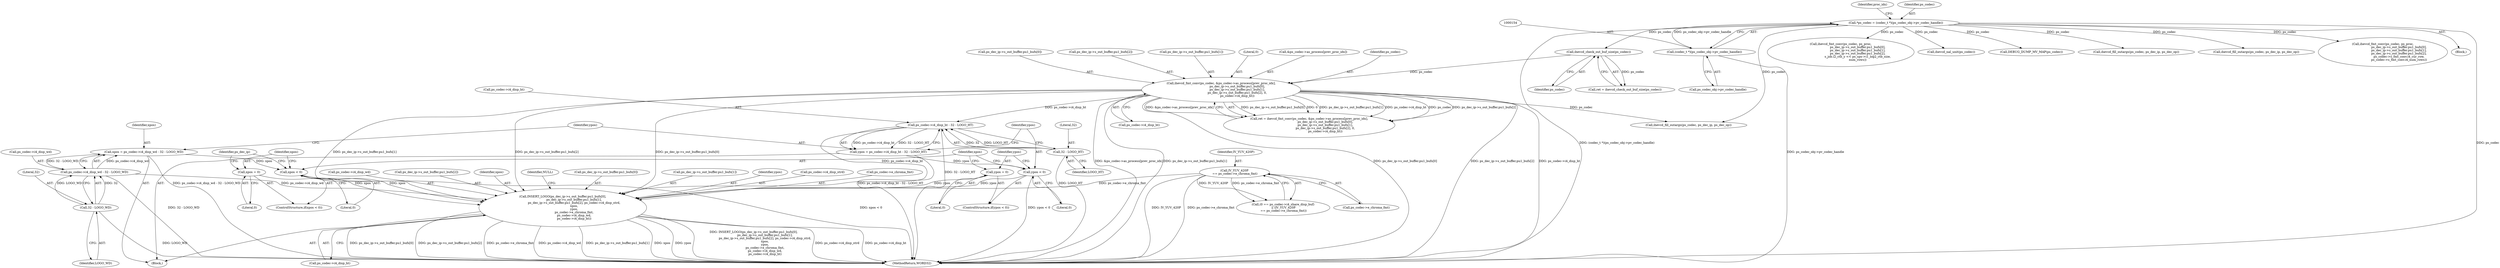 digraph "0_Android_87fb7909c49e6a4510ba86ace1ffc83459c7e1b9@array" {
"1000645" [label="(Call,INSERT_LOGO(ps_dec_ip->s_out_buffer.pu1_bufs[0],\n                        ps_dec_ip->s_out_buffer.pu1_bufs[1],\n                        ps_dec_ip->s_out_buffer.pu1_bufs[2], ps_codec->i4_disp_strd,\n                        xpos,\n                        ypos,\n                        ps_codec->e_chroma_fmt,\n                        ps_codec->i4_disp_wd,\n                        ps_codec->i4_disp_ht))"];
"1000557" [label="(Call,ihevcd_fmt_conv(ps_codec, &ps_codec->as_process[prev_proc_idx],\n                                  ps_dec_ip->s_out_buffer.pu1_bufs[0],\n                                  ps_dec_ip->s_out_buffer.pu1_bufs[1],\n                                  ps_dec_ip->s_out_buffer.pu1_bufs[2], 0,\n                                  ps_codec->i4_disp_ht))"];
"1000546" [label="(Call,ihevcd_check_out_buf_size(ps_codec))"];
"1000151" [label="(Call,*ps_codec = (codec_t *)(ps_codec_obj->pv_codec_handle))"];
"1000153" [label="(Call,(codec_t *)(ps_codec_obj->pv_codec_handle))"];
"1000642" [label="(Call,xpos = 0)"];
"1000639" [label="(Call,xpos < 0)"];
"1000612" [label="(Call,xpos = ps_codec->i4_disp_wd - 32 - LOGO_WD)"];
"1000614" [label="(Call,ps_codec->i4_disp_wd - 32 - LOGO_WD)"];
"1000618" [label="(Call,32 - LOGO_WD)"];
"1000632" [label="(Call,ypos < 0)"];
"1000622" [label="(Call,ypos = ps_codec->i4_disp_ht - 32 - LOGO_HT)"];
"1000624" [label="(Call,ps_codec->i4_disp_ht - 32 - LOGO_HT)"];
"1000628" [label="(Call,32 - LOGO_HT)"];
"1000635" [label="(Call,ypos = 0)"];
"1000519" [label="(Call,IV_YUV_420P\n == ps_codec->e_chroma_fmt)"];
"1000642" [label="(Call,xpos = 0)"];
"1000675" [label="(Call,ps_codec->i4_disp_wd)"];
"1000572" [label="(Call,ps_dec_ip->s_out_buffer.pu1_bufs[1])"];
"1000633" [label="(Identifier,ypos)"];
"1000660" [label="(Call,ps_dec_ip->s_out_buffer.pu1_bufs[2])"];
"1000586" [label="(Literal,0)"];
"1000520" [label="(Identifier,IV_YUV_420P)"];
"1000670" [label="(Identifier,xpos)"];
"1000631" [label="(ControlStructure,if(ypos < 0))"];
"1000519" [label="(Call,IV_YUV_420P\n == ps_codec->e_chroma_fmt)"];
"1000559" [label="(Call,&ps_codec->as_process[prev_proc_idx])"];
"1000683" [label="(Identifier,NULL)"];
"1000636" [label="(Identifier,ypos)"];
"1000634" [label="(Literal,0)"];
"1000646" [label="(Call,ps_dec_ip->s_out_buffer.pu1_bufs[0])"];
"1000546" [label="(Call,ihevcd_check_out_buf_size(ps_codec))"];
"1001542" [label="(Call,ihevcd_fmt_conv(ps_codec, ps_proc,\n                                    ps_dec_ip->s_out_buffer.pu1_bufs[0],\n                                    ps_dec_ip->s_out_buffer.pu1_bufs[1],\n                                    ps_dec_ip->s_out_buffer.pu1_bufs[2],\n                                    s_job.i2_ctb_y << ps_sps->i1_log2_ctb_size,\n                                    num_rows))"];
"1000619" [label="(Literal,32)"];
"1000162" [label="(Identifier,proc_idx)"];
"1000613" [label="(Identifier,xpos)"];
"1000630" [label="(Identifier,LOGO_HT)"];
"1000558" [label="(Identifier,ps_codec)"];
"1000615" [label="(Call,ps_codec->i4_disp_wd)"];
"1000639" [label="(Call,xpos < 0)"];
"1000544" [label="(Call,ret = ihevcd_check_out_buf_size(ps_codec))"];
"1000629" [label="(Literal,32)"];
"1000622" [label="(Call,ypos = ps_codec->i4_disp_ht - 32 - LOGO_HT)"];
"1000637" [label="(Literal,0)"];
"1000618" [label="(Call,32 - LOGO_WD)"];
"1000653" [label="(Call,ps_dec_ip->s_out_buffer.pu1_bufs[1])"];
"1001918" [label="(MethodReturn,WORD32)"];
"1000678" [label="(Call,ps_codec->i4_disp_ht)"];
"1000986" [label="(Call,ihevcd_nal_unit(ps_codec))"];
"1000565" [label="(Call,ps_dec_ip->s_out_buffer.pu1_bufs[0])"];
"1000155" [label="(Call,ps_codec_obj->pv_codec_handle)"];
"1000620" [label="(Identifier,LOGO_WD)"];
"1000153" [label="(Call,(codec_t *)(ps_codec_obj->pv_codec_handle))"];
"1000645" [label="(Call,INSERT_LOGO(ps_dec_ip->s_out_buffer.pu1_bufs[0],\n                        ps_dec_ip->s_out_buffer.pu1_bufs[1],\n                        ps_dec_ip->s_out_buffer.pu1_bufs[2], ps_codec->i4_disp_strd,\n                        xpos,\n                        ypos,\n                        ps_codec->e_chroma_fmt,\n                        ps_codec->i4_disp_wd,\n                        ps_codec->i4_disp_ht))"];
"1001694" [label="(Call,DEBUG_DUMP_MV_MAP(ps_codec))"];
"1000521" [label="(Call,ps_codec->e_chroma_fmt)"];
"1000638" [label="(ControlStructure,if(xpos < 0))"];
"1000641" [label="(Literal,0)"];
"1000587" [label="(Call,ps_codec->i4_disp_ht)"];
"1000579" [label="(Call,ps_dec_ip->s_out_buffer.pu1_bufs[2])"];
"1000632" [label="(Call,ypos < 0)"];
"1000555" [label="(Call,ret = ihevcd_fmt_conv(ps_codec, &ps_codec->as_process[prev_proc_idx],\n                                  ps_dec_ip->s_out_buffer.pu1_bufs[0],\n                                  ps_dec_ip->s_out_buffer.pu1_bufs[1],\n                                  ps_dec_ip->s_out_buffer.pu1_bufs[2], 0,\n                                  ps_codec->i4_disp_ht))"];
"1000612" [label="(Call,xpos = ps_codec->i4_disp_wd - 32 - LOGO_WD)"];
"1000671" [label="(Identifier,ypos)"];
"1001243" [label="(Call,ihevcd_fill_outargs(ps_codec, ps_dec_ip, ps_dec_op))"];
"1000547" [label="(Identifier,ps_codec)"];
"1001835" [label="(Call,ihevcd_fill_outargs(ps_codec, ps_dec_ip, ps_dec_op))"];
"1001649" [label="(Call,ihevcd_fmt_conv(ps_codec, ps_proc,\n                                  ps_dec_ip->s_out_buffer.pu1_bufs[0],\n                                  ps_dec_ip->s_out_buffer.pu1_bufs[1],\n                                  ps_dec_ip->s_out_buffer.pu1_bufs[2],\n                                  ps_codec->s_fmt_conv.i4_cur_row,\n                                  ps_codec->s_fmt_conv.i4_num_rows))"];
"1000152" [label="(Identifier,ps_codec)"];
"1000628" [label="(Call,32 - LOGO_HT)"];
"1000640" [label="(Identifier,xpos)"];
"1000667" [label="(Call,ps_codec->i4_disp_strd)"];
"1000610" [label="(Block,)"];
"1000672" [label="(Call,ps_codec->e_chroma_fmt)"];
"1000649" [label="(Identifier,ps_dec_ip)"];
"1000625" [label="(Call,ps_codec->i4_disp_ht)"];
"1000513" [label="(Call,(0 == ps_codec->i4_share_disp_buf)\n || (IV_YUV_420P\n == ps_codec->e_chroma_fmt))"];
"1000644" [label="(Literal,0)"];
"1000643" [label="(Identifier,xpos)"];
"1000600" [label="(Call,ihevcd_fill_outargs(ps_codec, ps_dec_ip, ps_dec_op))"];
"1000614" [label="(Call,ps_codec->i4_disp_wd - 32 - LOGO_WD)"];
"1000624" [label="(Call,ps_codec->i4_disp_ht - 32 - LOGO_HT)"];
"1000635" [label="(Call,ypos = 0)"];
"1000557" [label="(Call,ihevcd_fmt_conv(ps_codec, &ps_codec->as_process[prev_proc_idx],\n                                  ps_dec_ip->s_out_buffer.pu1_bufs[0],\n                                  ps_dec_ip->s_out_buffer.pu1_bufs[1],\n                                  ps_dec_ip->s_out_buffer.pu1_bufs[2], 0,\n                                  ps_codec->i4_disp_ht))"];
"1000145" [label="(Block,)"];
"1000151" [label="(Call,*ps_codec = (codec_t *)(ps_codec_obj->pv_codec_handle))"];
"1000623" [label="(Identifier,ypos)"];
"1000645" -> "1000610"  [label="AST: "];
"1000645" -> "1000678"  [label="CFG: "];
"1000646" -> "1000645"  [label="AST: "];
"1000653" -> "1000645"  [label="AST: "];
"1000660" -> "1000645"  [label="AST: "];
"1000667" -> "1000645"  [label="AST: "];
"1000670" -> "1000645"  [label="AST: "];
"1000671" -> "1000645"  [label="AST: "];
"1000672" -> "1000645"  [label="AST: "];
"1000675" -> "1000645"  [label="AST: "];
"1000678" -> "1000645"  [label="AST: "];
"1000683" -> "1000645"  [label="CFG: "];
"1000645" -> "1001918"  [label="DDG: ps_codec->i4_disp_ht"];
"1000645" -> "1001918"  [label="DDG: ps_dec_ip->s_out_buffer.pu1_bufs[0]"];
"1000645" -> "1001918"  [label="DDG: ps_dec_ip->s_out_buffer.pu1_bufs[2]"];
"1000645" -> "1001918"  [label="DDG: ps_codec->e_chroma_fmt"];
"1000645" -> "1001918"  [label="DDG: ps_codec->i4_disp_wd"];
"1000645" -> "1001918"  [label="DDG: ps_dec_ip->s_out_buffer.pu1_bufs[1]"];
"1000645" -> "1001918"  [label="DDG: xpos"];
"1000645" -> "1001918"  [label="DDG: ypos"];
"1000645" -> "1001918"  [label="DDG: INSERT_LOGO(ps_dec_ip->s_out_buffer.pu1_bufs[0],\n                        ps_dec_ip->s_out_buffer.pu1_bufs[1],\n                        ps_dec_ip->s_out_buffer.pu1_bufs[2], ps_codec->i4_disp_strd,\n                        xpos,\n                        ypos,\n                        ps_codec->e_chroma_fmt,\n                        ps_codec->i4_disp_wd,\n                        ps_codec->i4_disp_ht)"];
"1000645" -> "1001918"  [label="DDG: ps_codec->i4_disp_strd"];
"1000557" -> "1000645"  [label="DDG: ps_dec_ip->s_out_buffer.pu1_bufs[0]"];
"1000557" -> "1000645"  [label="DDG: ps_dec_ip->s_out_buffer.pu1_bufs[1]"];
"1000557" -> "1000645"  [label="DDG: ps_dec_ip->s_out_buffer.pu1_bufs[2]"];
"1000642" -> "1000645"  [label="DDG: xpos"];
"1000639" -> "1000645"  [label="DDG: xpos"];
"1000632" -> "1000645"  [label="DDG: ypos"];
"1000635" -> "1000645"  [label="DDG: ypos"];
"1000519" -> "1000645"  [label="DDG: ps_codec->e_chroma_fmt"];
"1000614" -> "1000645"  [label="DDG: ps_codec->i4_disp_wd"];
"1000624" -> "1000645"  [label="DDG: ps_codec->i4_disp_ht"];
"1000557" -> "1000555"  [label="AST: "];
"1000557" -> "1000587"  [label="CFG: "];
"1000558" -> "1000557"  [label="AST: "];
"1000559" -> "1000557"  [label="AST: "];
"1000565" -> "1000557"  [label="AST: "];
"1000572" -> "1000557"  [label="AST: "];
"1000579" -> "1000557"  [label="AST: "];
"1000586" -> "1000557"  [label="AST: "];
"1000587" -> "1000557"  [label="AST: "];
"1000555" -> "1000557"  [label="CFG: "];
"1000557" -> "1001918"  [label="DDG: ps_dec_ip->s_out_buffer.pu1_bufs[2]"];
"1000557" -> "1001918"  [label="DDG: ps_codec->i4_disp_ht"];
"1000557" -> "1001918"  [label="DDG: &ps_codec->as_process[prev_proc_idx]"];
"1000557" -> "1001918"  [label="DDG: ps_dec_ip->s_out_buffer.pu1_bufs[0]"];
"1000557" -> "1001918"  [label="DDG: ps_dec_ip->s_out_buffer.pu1_bufs[1]"];
"1000557" -> "1000555"  [label="DDG: ps_dec_ip->s_out_buffer.pu1_bufs[0]"];
"1000557" -> "1000555"  [label="DDG: 0"];
"1000557" -> "1000555"  [label="DDG: ps_dec_ip->s_out_buffer.pu1_bufs[1]"];
"1000557" -> "1000555"  [label="DDG: ps_codec->i4_disp_ht"];
"1000557" -> "1000555"  [label="DDG: ps_codec"];
"1000557" -> "1000555"  [label="DDG: ps_dec_ip->s_out_buffer.pu1_bufs[2]"];
"1000557" -> "1000555"  [label="DDG: &ps_codec->as_process[prev_proc_idx]"];
"1000546" -> "1000557"  [label="DDG: ps_codec"];
"1000557" -> "1000600"  [label="DDG: ps_codec"];
"1000557" -> "1000624"  [label="DDG: ps_codec->i4_disp_ht"];
"1000546" -> "1000544"  [label="AST: "];
"1000546" -> "1000547"  [label="CFG: "];
"1000547" -> "1000546"  [label="AST: "];
"1000544" -> "1000546"  [label="CFG: "];
"1000546" -> "1000544"  [label="DDG: ps_codec"];
"1000151" -> "1000546"  [label="DDG: ps_codec"];
"1000151" -> "1000145"  [label="AST: "];
"1000151" -> "1000153"  [label="CFG: "];
"1000152" -> "1000151"  [label="AST: "];
"1000153" -> "1000151"  [label="AST: "];
"1000162" -> "1000151"  [label="CFG: "];
"1000151" -> "1001918"  [label="DDG: ps_codec"];
"1000151" -> "1001918"  [label="DDG: (codec_t *)(ps_codec_obj->pv_codec_handle)"];
"1000153" -> "1000151"  [label="DDG: ps_codec_obj->pv_codec_handle"];
"1000151" -> "1000600"  [label="DDG: ps_codec"];
"1000151" -> "1000986"  [label="DDG: ps_codec"];
"1000151" -> "1001243"  [label="DDG: ps_codec"];
"1000151" -> "1001542"  [label="DDG: ps_codec"];
"1000151" -> "1001649"  [label="DDG: ps_codec"];
"1000151" -> "1001694"  [label="DDG: ps_codec"];
"1000151" -> "1001835"  [label="DDG: ps_codec"];
"1000153" -> "1000155"  [label="CFG: "];
"1000154" -> "1000153"  [label="AST: "];
"1000155" -> "1000153"  [label="AST: "];
"1000153" -> "1001918"  [label="DDG: ps_codec_obj->pv_codec_handle"];
"1000642" -> "1000638"  [label="AST: "];
"1000642" -> "1000644"  [label="CFG: "];
"1000643" -> "1000642"  [label="AST: "];
"1000644" -> "1000642"  [label="AST: "];
"1000649" -> "1000642"  [label="CFG: "];
"1000639" -> "1000638"  [label="AST: "];
"1000639" -> "1000641"  [label="CFG: "];
"1000640" -> "1000639"  [label="AST: "];
"1000641" -> "1000639"  [label="AST: "];
"1000643" -> "1000639"  [label="CFG: "];
"1000649" -> "1000639"  [label="CFG: "];
"1000639" -> "1001918"  [label="DDG: xpos < 0"];
"1000612" -> "1000639"  [label="DDG: xpos"];
"1000612" -> "1000610"  [label="AST: "];
"1000612" -> "1000614"  [label="CFG: "];
"1000613" -> "1000612"  [label="AST: "];
"1000614" -> "1000612"  [label="AST: "];
"1000623" -> "1000612"  [label="CFG: "];
"1000612" -> "1001918"  [label="DDG: ps_codec->i4_disp_wd - 32 - LOGO_WD"];
"1000614" -> "1000612"  [label="DDG: ps_codec->i4_disp_wd"];
"1000614" -> "1000612"  [label="DDG: 32 - LOGO_WD"];
"1000614" -> "1000618"  [label="CFG: "];
"1000615" -> "1000614"  [label="AST: "];
"1000618" -> "1000614"  [label="AST: "];
"1000614" -> "1001918"  [label="DDG: 32 - LOGO_WD"];
"1000618" -> "1000614"  [label="DDG: 32"];
"1000618" -> "1000614"  [label="DDG: LOGO_WD"];
"1000618" -> "1000620"  [label="CFG: "];
"1000619" -> "1000618"  [label="AST: "];
"1000620" -> "1000618"  [label="AST: "];
"1000618" -> "1001918"  [label="DDG: LOGO_WD"];
"1000632" -> "1000631"  [label="AST: "];
"1000632" -> "1000634"  [label="CFG: "];
"1000633" -> "1000632"  [label="AST: "];
"1000634" -> "1000632"  [label="AST: "];
"1000636" -> "1000632"  [label="CFG: "];
"1000640" -> "1000632"  [label="CFG: "];
"1000632" -> "1001918"  [label="DDG: ypos < 0"];
"1000622" -> "1000632"  [label="DDG: ypos"];
"1000622" -> "1000610"  [label="AST: "];
"1000622" -> "1000624"  [label="CFG: "];
"1000623" -> "1000622"  [label="AST: "];
"1000624" -> "1000622"  [label="AST: "];
"1000633" -> "1000622"  [label="CFG: "];
"1000622" -> "1001918"  [label="DDG: ps_codec->i4_disp_ht - 32 - LOGO_HT"];
"1000624" -> "1000622"  [label="DDG: ps_codec->i4_disp_ht"];
"1000624" -> "1000622"  [label="DDG: 32 - LOGO_HT"];
"1000624" -> "1000628"  [label="CFG: "];
"1000625" -> "1000624"  [label="AST: "];
"1000628" -> "1000624"  [label="AST: "];
"1000624" -> "1001918"  [label="DDG: 32 - LOGO_HT"];
"1000628" -> "1000624"  [label="DDG: 32"];
"1000628" -> "1000624"  [label="DDG: LOGO_HT"];
"1000628" -> "1000630"  [label="CFG: "];
"1000629" -> "1000628"  [label="AST: "];
"1000630" -> "1000628"  [label="AST: "];
"1000628" -> "1001918"  [label="DDG: LOGO_HT"];
"1000635" -> "1000631"  [label="AST: "];
"1000635" -> "1000637"  [label="CFG: "];
"1000636" -> "1000635"  [label="AST: "];
"1000637" -> "1000635"  [label="AST: "];
"1000640" -> "1000635"  [label="CFG: "];
"1000519" -> "1000513"  [label="AST: "];
"1000519" -> "1000521"  [label="CFG: "];
"1000520" -> "1000519"  [label="AST: "];
"1000521" -> "1000519"  [label="AST: "];
"1000513" -> "1000519"  [label="CFG: "];
"1000519" -> "1001918"  [label="DDG: IV_YUV_420P"];
"1000519" -> "1001918"  [label="DDG: ps_codec->e_chroma_fmt"];
"1000519" -> "1000513"  [label="DDG: IV_YUV_420P"];
"1000519" -> "1000513"  [label="DDG: ps_codec->e_chroma_fmt"];
}
